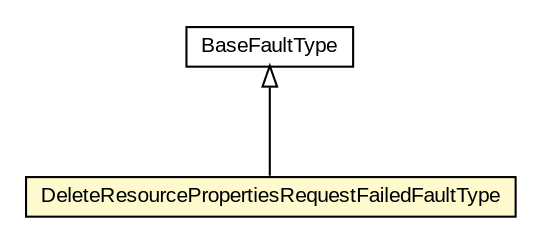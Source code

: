 #!/usr/local/bin/dot
#
# Class diagram 
# Generated by UMLGraph version R5_6-24-gf6e263 (http://www.umlgraph.org/)
#

digraph G {
	edge [fontname="arial",fontsize=10,labelfontname="arial",labelfontsize=10];
	node [fontname="arial",fontsize=10,shape=plaintext];
	nodesep=0.25;
	ranksep=0.5;
	// org.oasis_open.docs.wsrf.bf_2.BaseFaultType
	c76183 [label=<<table title="org.oasis_open.docs.wsrf.bf_2.BaseFaultType" border="0" cellborder="1" cellspacing="0" cellpadding="2" port="p" href="../bf_2/BaseFaultType.html">
		<tr><td><table border="0" cellspacing="0" cellpadding="1">
<tr><td align="center" balign="center"> BaseFaultType </td></tr>
		</table></td></tr>
		</table>>, URL="../bf_2/BaseFaultType.html", fontname="arial", fontcolor="black", fontsize=10.0];
	// org.oasis_open.docs.wsrf.rp_2.DeleteResourcePropertiesRequestFailedFaultType
	c76222 [label=<<table title="org.oasis_open.docs.wsrf.rp_2.DeleteResourcePropertiesRequestFailedFaultType" border="0" cellborder="1" cellspacing="0" cellpadding="2" port="p" bgcolor="lemonChiffon" href="./DeleteResourcePropertiesRequestFailedFaultType.html">
		<tr><td><table border="0" cellspacing="0" cellpadding="1">
<tr><td align="center" balign="center"> DeleteResourcePropertiesRequestFailedFaultType </td></tr>
		</table></td></tr>
		</table>>, URL="./DeleteResourcePropertiesRequestFailedFaultType.html", fontname="arial", fontcolor="black", fontsize=10.0];
	//org.oasis_open.docs.wsrf.rp_2.DeleteResourcePropertiesRequestFailedFaultType extends org.oasis_open.docs.wsrf.bf_2.BaseFaultType
	c76183:p -> c76222:p [dir=back,arrowtail=empty];
}

